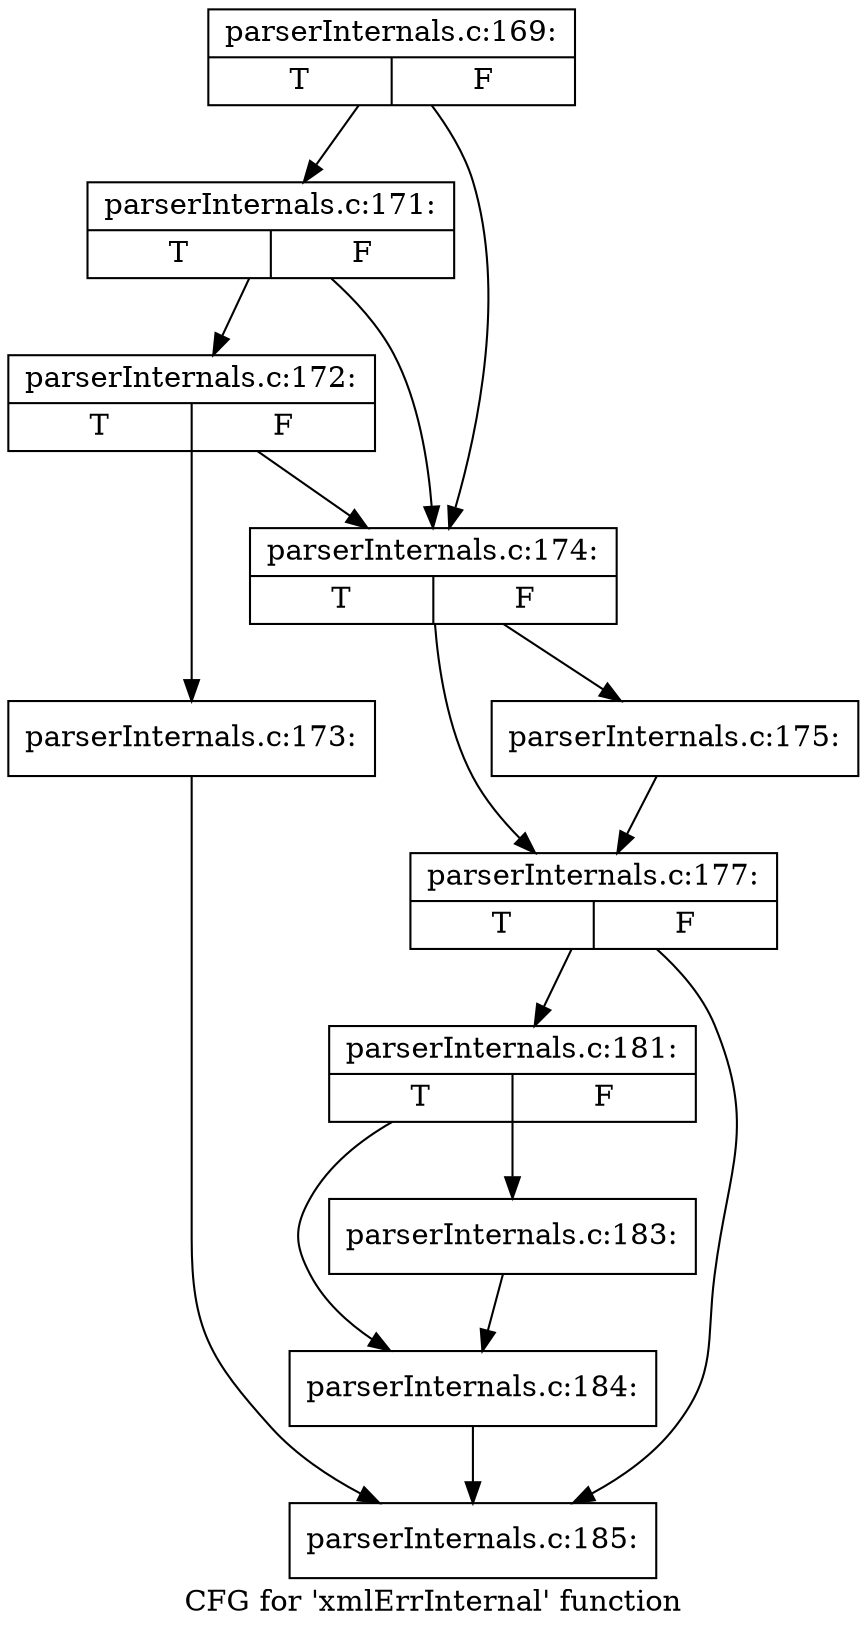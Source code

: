 digraph "CFG for 'xmlErrInternal' function" {
	label="CFG for 'xmlErrInternal' function";

	Node0x4fd3240 [shape=record,label="{parserInternals.c:169:|{<s0>T|<s1>F}}"];
	Node0x4fd3240 -> Node0x4fd6760;
	Node0x4fd3240 -> Node0x4fd6690;
	Node0x4fd6760 [shape=record,label="{parserInternals.c:171:|{<s0>T|<s1>F}}"];
	Node0x4fd6760 -> Node0x4fd66e0;
	Node0x4fd6760 -> Node0x4fd6690;
	Node0x4fd66e0 [shape=record,label="{parserInternals.c:172:|{<s0>T|<s1>F}}"];
	Node0x4fd66e0 -> Node0x4fd6640;
	Node0x4fd66e0 -> Node0x4fd6690;
	Node0x4fd6640 [shape=record,label="{parserInternals.c:173:}"];
	Node0x4fd6640 -> Node0x4fd7800;
	Node0x4fd6690 [shape=record,label="{parserInternals.c:174:|{<s0>T|<s1>F}}"];
	Node0x4fd6690 -> Node0x4fd71d0;
	Node0x4fd6690 -> Node0x4fd7220;
	Node0x4fd71d0 [shape=record,label="{parserInternals.c:175:}"];
	Node0x4fd71d0 -> Node0x4fd7220;
	Node0x4fd7220 [shape=record,label="{parserInternals.c:177:|{<s0>T|<s1>F}}"];
	Node0x4fd7220 -> Node0x4fd77b0;
	Node0x4fd7220 -> Node0x4fd7800;
	Node0x4fd77b0 [shape=record,label="{parserInternals.c:181:|{<s0>T|<s1>F}}"];
	Node0x4fd77b0 -> Node0x4fd8820;
	Node0x4fd77b0 -> Node0x4fd8870;
	Node0x4fd8820 [shape=record,label="{parserInternals.c:183:}"];
	Node0x4fd8820 -> Node0x4fd8870;
	Node0x4fd8870 [shape=record,label="{parserInternals.c:184:}"];
	Node0x4fd8870 -> Node0x4fd7800;
	Node0x4fd7800 [shape=record,label="{parserInternals.c:185:}"];
}
